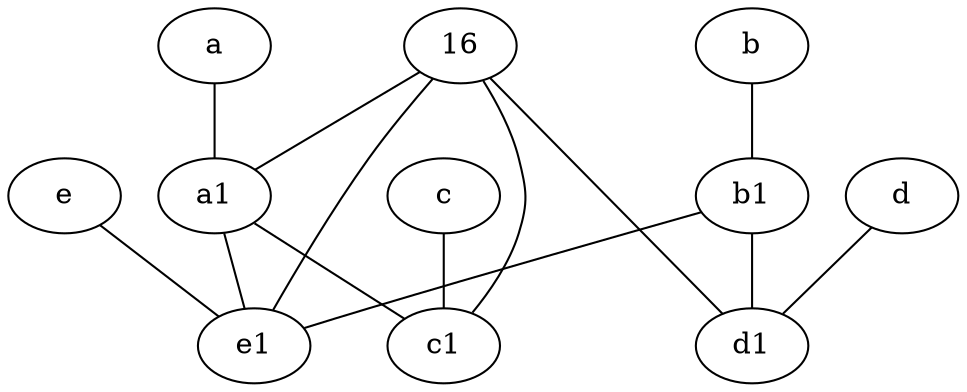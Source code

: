 graph {
	node [labelfontsize=50]
	b1 [labelfontsize=50 pos="9,4!"]
	e [labelfontsize=50 pos="7,9!"]
	e1 [labelfontsize=50 pos="7,7!"]
	b [labelfontsize=50 pos="10,4!"]
	d1 [labelfontsize=50 pos="3,5!"]
	a1 [labelfontsize=50 pos="8,3!"]
	d [labelfontsize=50 pos="2,5!"]
	c [labelfontsize=50 pos="4.5,2!"]
	a [labelfontsize=50 pos="8,2!"]
	c1 [labelfontsize=50 pos="4.5,3!"]
	16 [labelfontsize=50]
	a1 -- e1
	16 -- d1
	d -- d1
	16 -- e1
	b1 -- e1
	c -- c1
	16 -- a1
	b -- b1
	a -- a1
	b1 -- d1
	16 -- c1
	e -- e1
	a1 -- c1
}
